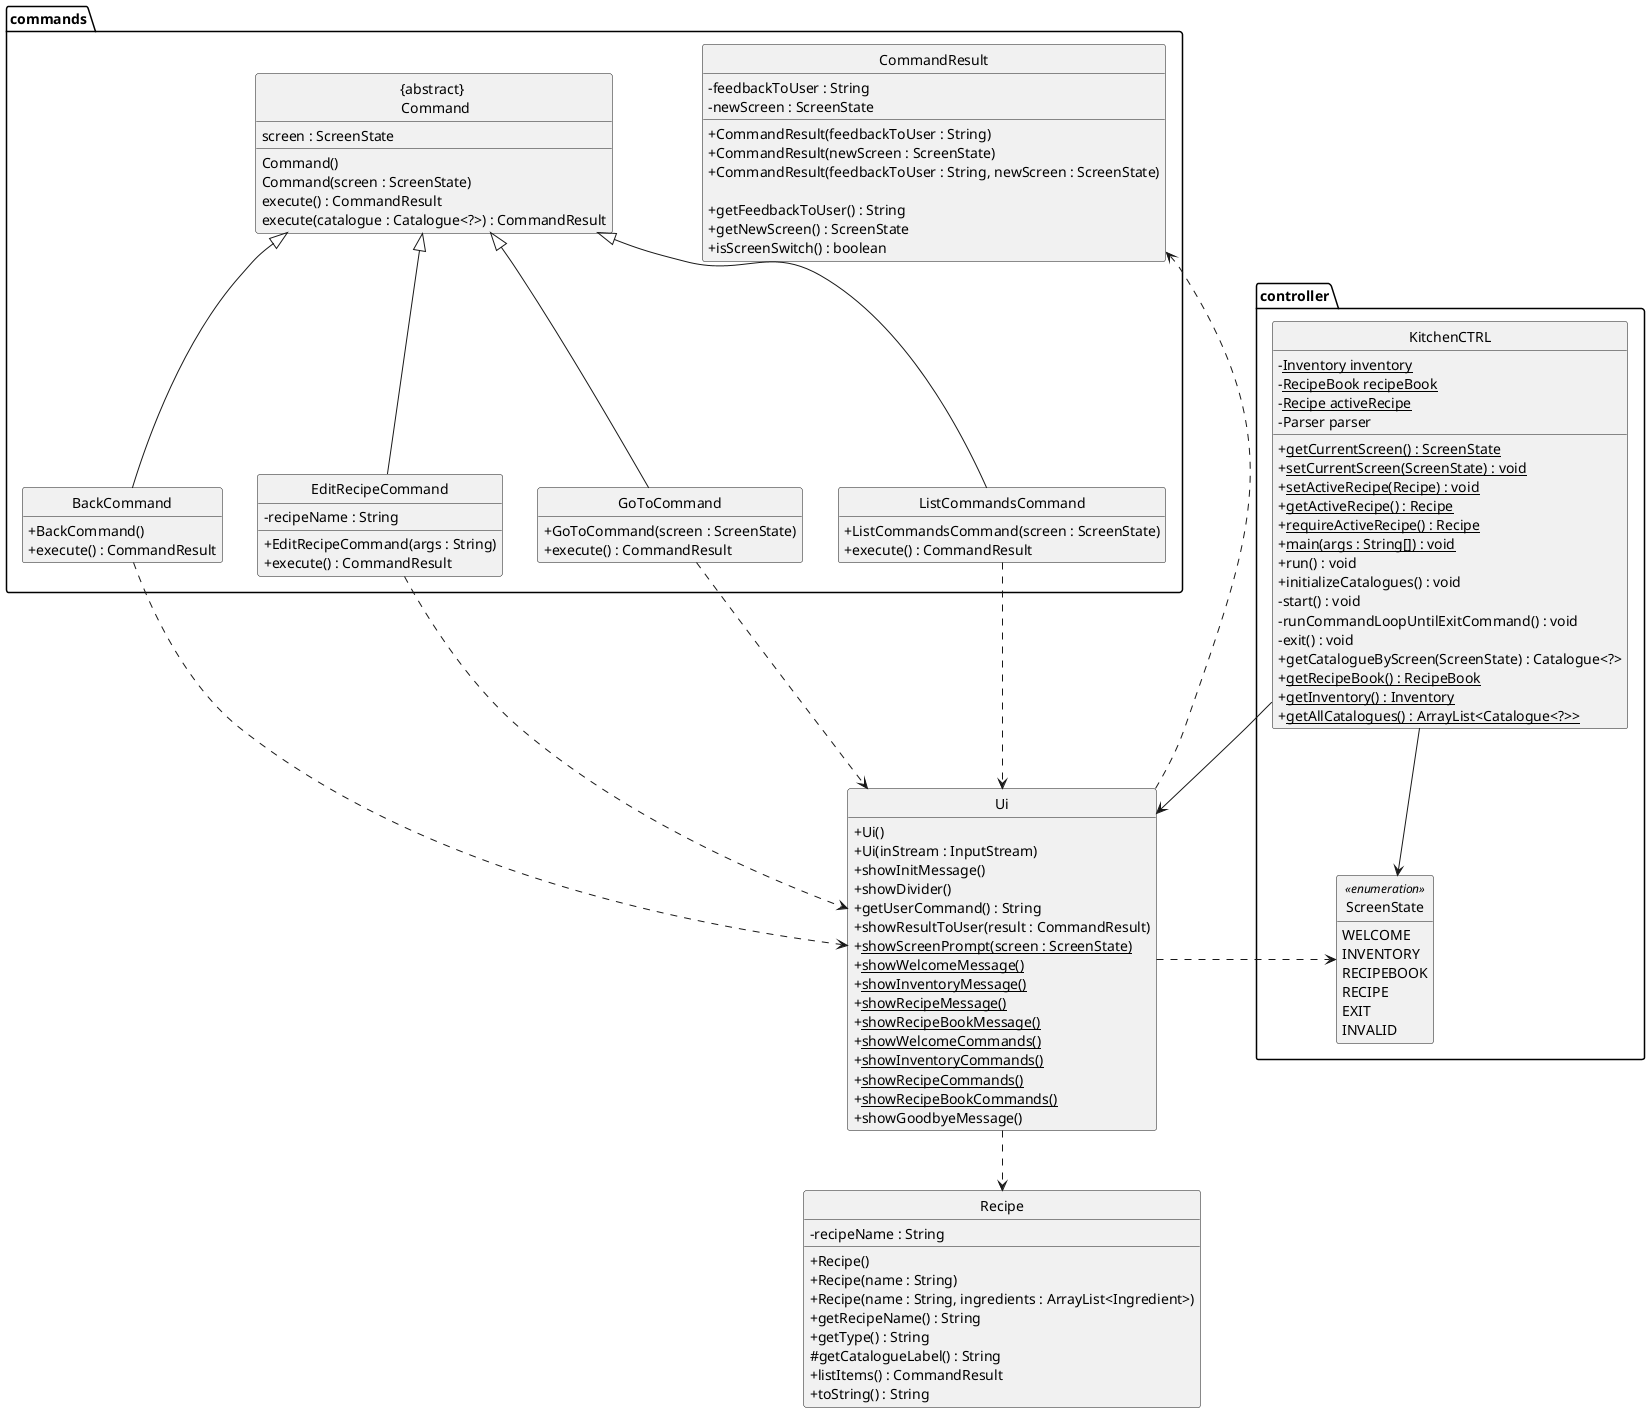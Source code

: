 @startuml
hide circle
hide empty members
skinparam classAttributeIconSize 0

class Ui {
    +Ui()
    +Ui(inStream : InputStream)
    +showInitMessage()
    +showDivider()
    +getUserCommand() : String
    +showResultToUser(result : CommandResult)
    +<u>showScreenPrompt(screen : ScreenState)
    +<u>showWelcomeMessage()
    +<u>showInventoryMessage()
    +<u>showRecipeMessage()
    +<u>showRecipeBookMessage()
    +<u>showWelcomeCommands()
    +<u>showInventoryCommands()
    +<u>showRecipeCommands()
    +<u>showRecipeBookCommands()
    +showGoodbyeMessage()
}

package controller {
    class KitchenCTRL {
        - <u>Inventory inventory
        - <u>RecipeBook recipeBook
        - <u>Recipe activeRecipe
        - Parser parser

        + <u>getCurrentScreen() : ScreenState
        + <u>setCurrentScreen(ScreenState) : void
        + <u>setActiveRecipe(Recipe) : void
        + <u>getActiveRecipe() : Recipe
        + <u>requireActiveRecipe() : Recipe
        + <u>main(args : String[]) : void
        + run() : void
        + initializeCatalogues() : void
        - start() : void
        - runCommandLoopUntilExitCommand() : void
        - exit() : void
        + getCatalogueByScreen(ScreenState) : Catalogue<?>
        + <u>getRecipeBook() : RecipeBook
        + <u>getInventory() : Inventory
        + <u>getAllCatalogues() : ArrayList<Catalogue<?>>
    }

enum ScreenState <<enumeration>> {
    WELCOME
    INVENTORY
    RECIPEBOOK
    RECIPE
    EXIT
    INVALID
}
}

package commands {

    class "{abstract} \n Command" as Command {
        screen : ScreenState
        Command()
        Command(screen : ScreenState)
        execute() : CommandResult
        execute(catalogue : Catalogue<?>) : CommandResult
    }

    class BackCommand {
        +BackCommand()
        +execute() : CommandResult
    }

    class EditRecipeCommand {
        - recipeName : String
        +EditRecipeCommand(args : String)
        +execute() : CommandResult
    }

    class GoToCommand {
        +GoToCommand(screen : ScreenState)
        +execute() : CommandResult
    }

    class ListCommandsCommand {
        +ListCommandsCommand(screen : ScreenState)
        +execute() : CommandResult
    }

    class CommandResult {
        - feedbackToUser : String
        - newScreen : ScreenState

        + CommandResult(feedbackToUser : String)
        + CommandResult(newScreen : ScreenState)
        + CommandResult(feedbackToUser : String, newScreen : ScreenState)

        + getFeedbackToUser() : String
        + getNewScreen() : ScreenState
        + isScreenSwitch() : boolean
    }

    Command <|-- BackCommand
    Command <|-- EditRecipeCommand
    Command <|-- GoToCommand
    Command <|-- ListCommandsCommand
}

class Recipe {
    - recipeName : String

    +Recipe()
    +Recipe(name : String)
    +Recipe(name : String, ingredients : ArrayList<Ingredient>)
    +getRecipeName() : String
    +getType() : String
    #getCatalogueLabel() : String
    +listItems() : CommandResult
    +toString() : String
}

KitchenCTRL --> Ui
KitchenCTRL --> controller.ScreenState
BackCommand ..> Ui
EditRecipeCommand ..> Ui
GoToCommand ..> Ui
ListCommandsCommand ..> Ui

Ui ..> CommandResult
Ui ..> Recipe
Ui ..> controller.ScreenState
@enduml